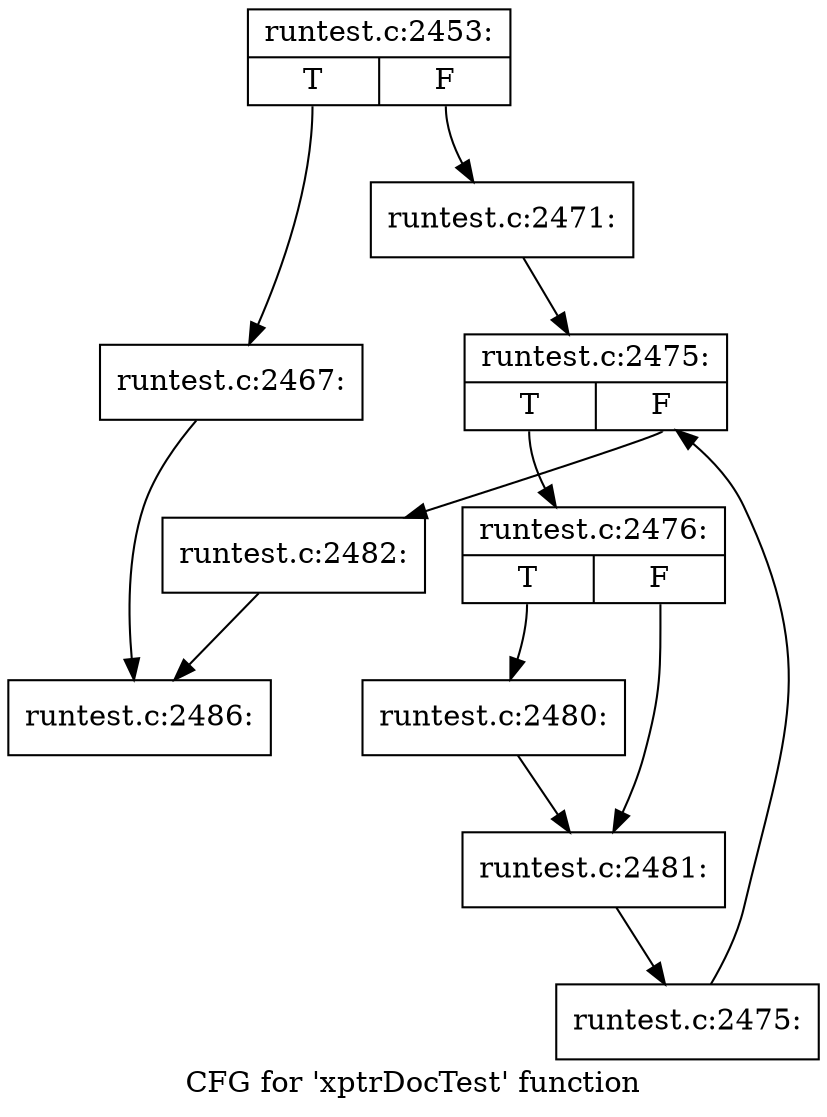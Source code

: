 digraph "CFG for 'xptrDocTest' function" {
	label="CFG for 'xptrDocTest' function";

	Node0x425c110 [shape=record,label="{runtest.c:2453:|{<s0>T|<s1>F}}"];
	Node0x425c110:s0 -> Node0x425e650;
	Node0x425c110:s1 -> Node0x425e6a0;
	Node0x425e650 [shape=record,label="{runtest.c:2467:}"];
	Node0x425e650 -> Node0x423c050;
	Node0x425e6a0 [shape=record,label="{runtest.c:2471:}"];
	Node0x425e6a0 -> Node0x425fb10;
	Node0x425fb10 [shape=record,label="{runtest.c:2475:|{<s0>T|<s1>F}}"];
	Node0x425fb10:s0 -> Node0x425fdf0;
	Node0x425fb10:s1 -> Node0x425f970;
	Node0x425fdf0 [shape=record,label="{runtest.c:2476:|{<s0>T|<s1>F}}"];
	Node0x425fdf0:s0 -> Node0x4260f40;
	Node0x425fdf0:s1 -> Node0x4260f90;
	Node0x4260f40 [shape=record,label="{runtest.c:2480:}"];
	Node0x4260f40 -> Node0x4260f90;
	Node0x4260f90 [shape=record,label="{runtest.c:2481:}"];
	Node0x4260f90 -> Node0x425fd60;
	Node0x425fd60 [shape=record,label="{runtest.c:2475:}"];
	Node0x425fd60 -> Node0x425fb10;
	Node0x425f970 [shape=record,label="{runtest.c:2482:}"];
	Node0x425f970 -> Node0x423c050;
	Node0x423c050 [shape=record,label="{runtest.c:2486:}"];
}
